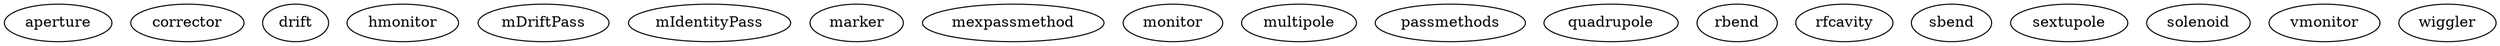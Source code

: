 /* Created by mdot for Matlab */
digraph m2html {

  aperture [URL="aperture.html"];
  corrector [URL="corrector.html"];
  drift [URL="drift.html"];
  hmonitor [URL="hmonitor.html"];
  mDriftPass [URL="mDriftPass.html"];
  mIdentityPass [URL="mIdentityPass.html"];
  marker [URL="marker.html"];
  mexpassmethod [URL="mexpassmethod.html"];
  monitor [URL="monitor.html"];
  multipole [URL="multipole.html"];
  passmethods [URL="passmethods.html"];
  quadrupole [URL="quadrupole.html"];
  rbend [URL="rbend.html"];
  rfcavity [URL="rfcavity.html"];
  sbend [URL="sbend.html"];
  sextupole [URL="sextupole.html"];
  solenoid [URL="solenoid.html"];
  vmonitor [URL="vmonitor.html"];
  wiggler [URL="wiggler.html"];
}